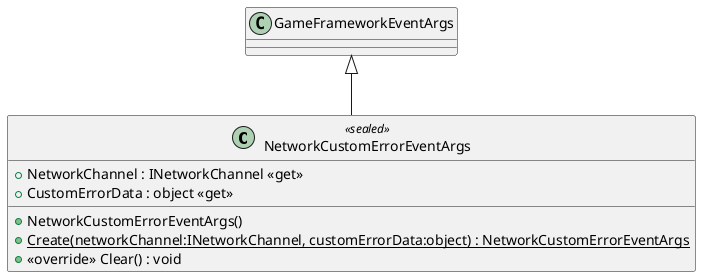 @startuml
class NetworkCustomErrorEventArgs <<sealed>> {
    + NetworkCustomErrorEventArgs()
    + NetworkChannel : INetworkChannel <<get>>
    + CustomErrorData : object <<get>>
    + {static} Create(networkChannel:INetworkChannel, customErrorData:object) : NetworkCustomErrorEventArgs
    + <<override>> Clear() : void
}
GameFrameworkEventArgs <|-- NetworkCustomErrorEventArgs
@enduml
